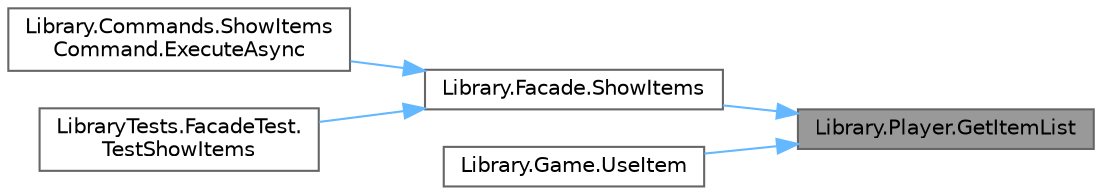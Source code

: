 digraph "Library.Player.GetItemList"
{
 // INTERACTIVE_SVG=YES
 // LATEX_PDF_SIZE
  bgcolor="transparent";
  edge [fontname=Helvetica,fontsize=10,labelfontname=Helvetica,labelfontsize=10];
  node [fontname=Helvetica,fontsize=10,shape=box,height=0.2,width=0.4];
  rankdir="RL";
  Node1 [id="Node000001",label="Library.Player.GetItemList",height=0.2,width=0.4,color="gray40", fillcolor="grey60", style="filled", fontcolor="black",tooltip="Devuelve la lista de items del jugador."];
  Node1 -> Node2 [id="edge1_Node000001_Node000002",dir="back",color="steelblue1",style="solid",tooltip=" "];
  Node2 [id="Node000002",label="Library.Facade.ShowItems",height=0.2,width=0.4,color="grey40", fillcolor="white", style="filled",URL="$classLibrary_1_1Facade.html#ad549661271bb9a21203fac96721c0fa2",tooltip="Muestra los items del jugador."];
  Node2 -> Node3 [id="edge2_Node000002_Node000003",dir="back",color="steelblue1",style="solid",tooltip=" "];
  Node3 [id="Node000003",label="Library.Commands.ShowItems\lCommand.ExecuteAsync",height=0.2,width=0.4,color="grey40", fillcolor="white", style="filled",URL="$classLibrary_1_1Commands_1_1ShowItemsCommand.html#a6756f4952cbc7fb519b1ab6eeb202425",tooltip="Muestra los items disponibles del jugador."];
  Node2 -> Node4 [id="edge3_Node000002_Node000004",dir="back",color="steelblue1",style="solid",tooltip=" "];
  Node4 [id="Node000004",label="LibraryTests.FacadeTest.\lTestShowItems",height=0.2,width=0.4,color="grey40", fillcolor="white", style="filled",URL="$classLibraryTests_1_1FacadeTest.html#a90456bb6f0c4f16501499eefaa327dfd",tooltip="Verifica que los items disponibles de un jugador se muestren correctamente."];
  Node1 -> Node5 [id="edge4_Node000001_Node000005",dir="back",color="steelblue1",style="solid",tooltip=" "];
  Node5 [id="Node000005",label="Library.Game.UseItem",height=0.2,width=0.4,color="grey40", fillcolor="white", style="filled",URL="$classLibrary_1_1Game.html#ab7db3ee6536d824f47d94c629f78678b",tooltip="Permite que un jugador use un item en un Pokemon específico de su equipo, verificando la validez del ..."];
}

